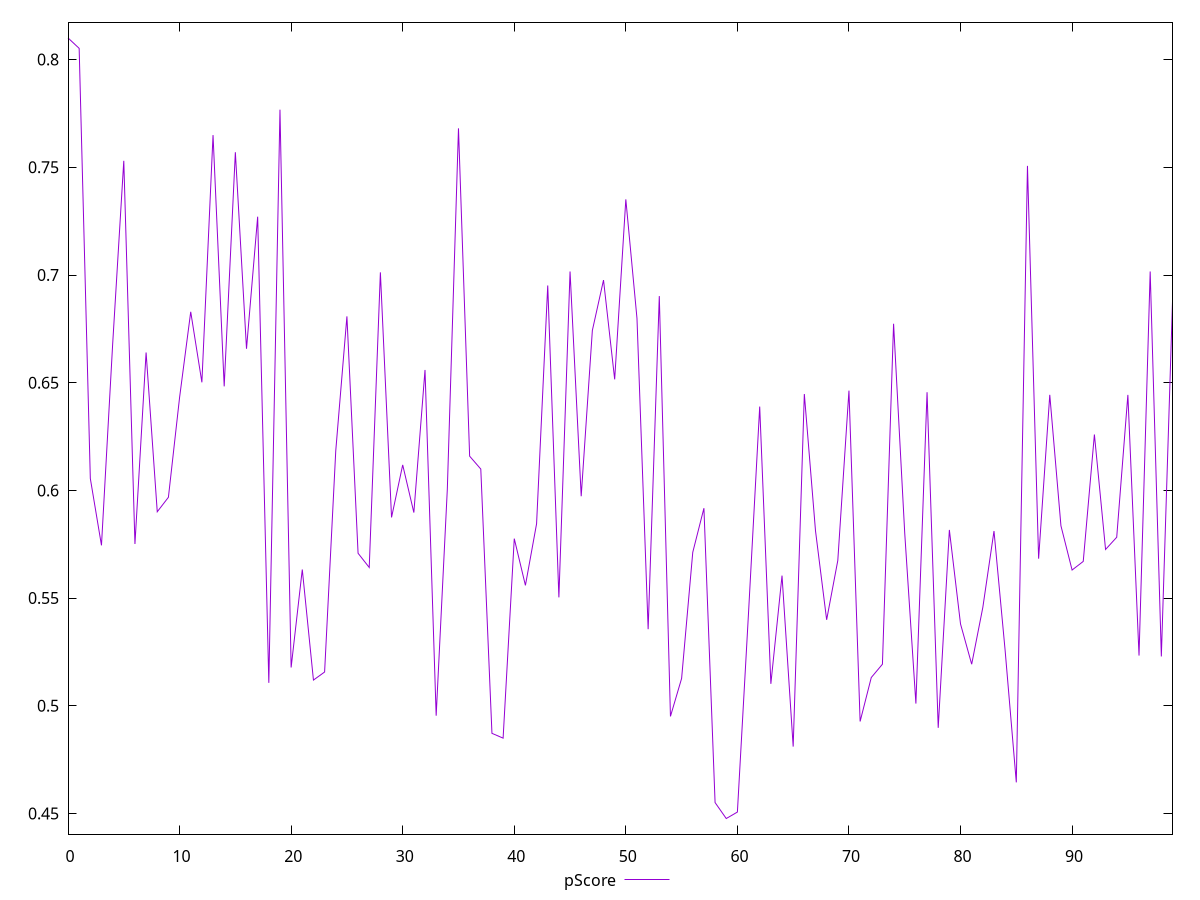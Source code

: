 reset

$pScore <<EOF
0 0.8100697948573022
1 0.805206247236965
2 0.6055521947794613
3 0.5744920616657987
4 0.6676324766597737
5 0.7530111048018506
6 0.5751268021392044
7 0.6640237816471302
8 0.5900829893856882
9 0.5968129454268559
10 0.6430925856599162
11 0.6829141984155809
12 0.6501779094413147
13 0.7649662924636652
14 0.6483055303434015
15 0.7569932731116292
16 0.6657619419449257
17 0.7270759364896131
18 0.5106453301799935
19 0.7767554174403052
20 0.5177928546323332
21 0.5632829086925568
22 0.5119522583620703
23 0.5156975827705466
24 0.6183780287803124
25 0.6807867638975944
26 0.5708215890275552
27 0.564227959567218
28 0.70123097338584
29 0.5874667295858331
30 0.6118426664169045
31 0.5897151183900279
32 0.6559263870159052
33 0.49541889351763396
34 0.6005600006224499
35 0.7680909343006574
36 0.6158925938048454
37 0.6099141024190176
38 0.4872222685596546
39 0.48499539830762334
40 0.577614651732659
41 0.5559181364172001
42 0.584507321540877
43 0.6951396567009204
44 0.550343611956081
45 0.7016420855350811
46 0.5972995203749543
47 0.6742720133091741
48 0.6976411988376423
49 0.6515446063177777
50 0.7351030034616332
51 0.6798369914947564
52 0.5355770109576182
53 0.6902233766604997
54 0.49509037921446564
55 0.5127154318649425
56 0.5712794346116006
57 0.5917377473507826
58 0.45508356126925853
59 0.44767935214316185
60 0.4506849768840964
61 0.5433583818006886
62 0.638913063703779
63 0.5101983410776278
64 0.560449113248406
65 0.4810618031147565
66 0.6447566819200612
67 0.5813037007627464
68 0.5399256470461299
69 0.5674592961526035
70 0.6463212462776862
71 0.4927342937977004
72 0.5131377044673057
73 0.5193171571449681
74 0.6773797328934545
75 0.5800690914560018
76 0.5010482831984373
77 0.6455960636706186
78 0.4897881325638032
79 0.5816510284109278
80 0.5379958738603723
81 0.5193044821323611
82 0.5457073988763248
83 0.5811418094080495
84 0.5256142720420511
85 0.46445699441283866
86 0.7506471286798271
87 0.5683082286865921
88 0.6443652371501416
89 0.5835836514802241
90 0.5630336927246284
91 0.5670473628134173
92 0.6259458846987742
93 0.5725862301990645
94 0.5782557224396836
95 0.6443543459416351
96 0.5233360987834409
97 0.7016489767412843
98 0.5229276469195687
99 0.6876275099392264
EOF

set key outside below
set xrange [0:99]
set yrange [0.440431543288879:0.817317603711585]
set trange [0.440431543288879:0.817317603711585]
set terminal svg size 640, 500 enhanced background rgb 'white'
set output "report/report_00029_2021-02-24T13-36-40.390Z/bootup-time/samples/astro/pScore/values.svg"

plot $pScore title "pScore" with line

reset
